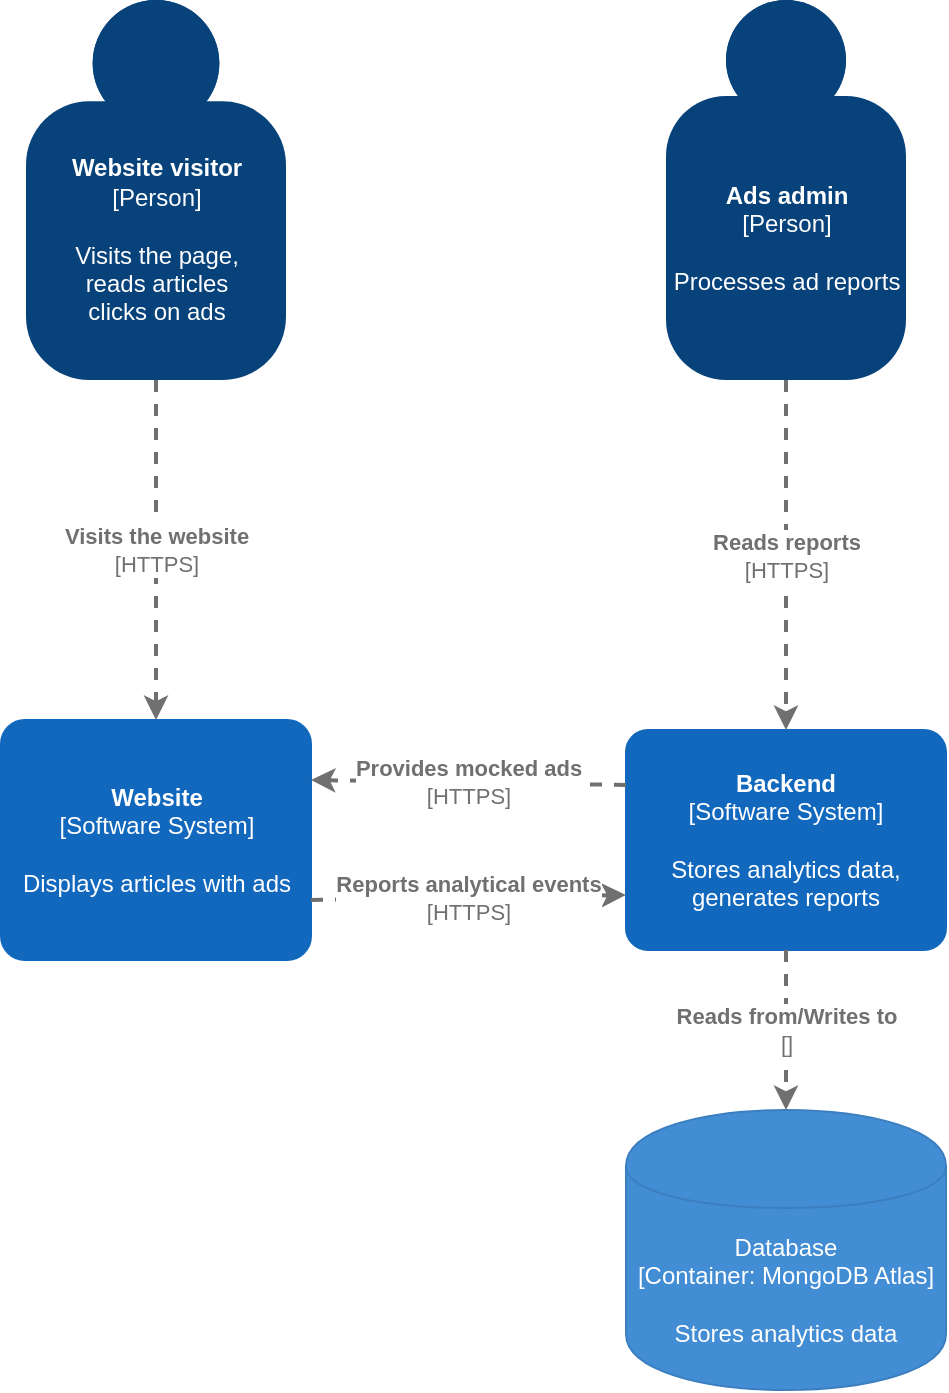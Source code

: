 <mxfile version="13.7.9" type="device"><diagram id="b-4XpC70Nc-NAZqOHKCA" name="Page-1"><mxGraphModel dx="1106" dy="830" grid="1" gridSize="10" guides="1" tooltips="1" connect="1" arrows="1" fold="1" page="1" pageScale="1" pageWidth="2336" pageHeight="1654" math="0" shadow="0"><root><mxCell id="0"/><mxCell id="1" parent="0"/><object placeholders="1" c4Name="Website visitor" c4Type="Person" c4Description="Visits the page,&#10;reads articles&#10;clicks on ads" label="&lt;b&gt;%c4Name%&lt;/b&gt;&lt;div&gt;[%c4Type%]&lt;/div&gt;&lt;br&gt;&lt;div&gt;%c4Description%&lt;/div&gt;" id="7wLgNgCKOOBX-HzwZnqW-1"><mxCell style="html=1;dashed=0;whitespace=wrap;fillColor=#08427b;strokeColor=none;fontColor=#ffffff;shape=mxgraph.c4.person;align=center;metaEdit=1;points=[[0.5,0,0],[1,0.5,0],[1,0.75,0],[0.75,1,0],[0.5,1,0],[0.25,1,0],[0,0.75,0],[0,0.5,0]];metaData={&quot;c4Type&quot;:{&quot;editable&quot;:false}};" parent="1" vertex="1"><mxGeometry x="380" y="120" width="130" height="190" as="geometry"/></mxCell></object><object placeholders="1" c4Name="Ads admin" c4Type="Person" c4Description="Processes ad reports" label="&lt;b&gt;%c4Name%&lt;/b&gt;&lt;div&gt;[%c4Type%]&lt;/div&gt;&lt;br&gt;&lt;div&gt;%c4Description%&lt;/div&gt;" id="7wLgNgCKOOBX-HzwZnqW-3"><mxCell style="html=1;dashed=0;whitespace=wrap;fillColor=#08427b;strokeColor=none;fontColor=#ffffff;shape=mxgraph.c4.person;align=center;metaEdit=1;points=[[0.5,0,0],[1,0.5,0],[1,0.75,0],[0.75,1,0],[0.5,1,0],[0.25,1,0],[0,0.75,0],[0,0.5,0]];metaData={&quot;c4Type&quot;:{&quot;editable&quot;:false}};" parent="1" vertex="1"><mxGeometry x="700" y="120" width="120" height="190" as="geometry"/></mxCell></object><object placeholders="1" c4Name="Website" c4Type="Software System" c4Description="Displays articles with ads" label="&lt;b&gt;%c4Name%&lt;/b&gt;&lt;div&gt;[%c4Type%]&lt;/div&gt;&lt;br&gt;&lt;div&gt;%c4Description%&lt;/div&gt;" id="7wLgNgCKOOBX-HzwZnqW-4"><mxCell style="rounded=1;whiteSpace=wrap;html=1;labelBackgroundColor=none;fillColor=#1168BD;fontColor=#ffffff;align=center;arcSize=10;strokeColor=#1168BD;metaEdit=1;metaData={&quot;c4Type&quot;:{&quot;editable&quot;:false}};points=[[0.25,0,0],[0.5,0,0],[0.75,0,0],[1,0.25,0],[1,0.5,0],[1,0.75,0],[0.75,1,0],[0.5,1,0],[0.25,1,0],[0,0.75,0],[0,0.5,0],[0,0.25,0]];" parent="1" vertex="1"><mxGeometry x="367.5" y="480" width="155" height="120" as="geometry"/></mxCell></object><object placeholders="1" c4Name="Backend" c4Type="Software System" c4Description="Stores analytics data,&#10;generates reports" label="&lt;b&gt;%c4Name%&lt;/b&gt;&lt;div&gt;[%c4Type%]&lt;/div&gt;&lt;br&gt;&lt;div&gt;%c4Description%&lt;/div&gt;" id="7wLgNgCKOOBX-HzwZnqW-5"><mxCell style="rounded=1;whiteSpace=wrap;html=1;labelBackgroundColor=none;align=center;arcSize=10;metaEdit=1;metaData={&quot;c4Type&quot;:{&quot;editable&quot;:false}};points=[[0.25,0,0],[0.5,0,0],[0.75,0,0],[1,0.25,0],[1,0.5,0],[1,0.75,0],[0.75,1,0],[0.5,1,0],[0.25,1,0],[0,0.75,0],[0,0.5,0],[0,0.25,0]];fontColor=#ffffff;fillColor=#1168BD;strokeColor=#1168BD;" parent="1" vertex="1"><mxGeometry x="680" y="485" width="160" height="110.0" as="geometry"/></mxCell></object><object placeholders="1" c4Type="Database" c4Technology="MongoDB Atlas" c4Description="Stores analytics data" label="%c4Type%&lt;div&gt;[Container:&amp;nbsp;%c4Technology%]&lt;/div&gt;&lt;br&gt;&lt;div&gt;%c4Description%&lt;/div&gt;" id="7wLgNgCKOOBX-HzwZnqW-6"><mxCell style="shape=cylinder;whiteSpace=wrap;html=1;boundedLbl=1;rounded=0;labelBackgroundColor=none;fillColor=#438DD5;fontSize=12;fontColor=#ffffff;align=center;strokeColor=#3C7FC0;metaEdit=1;points=[[0.5,0,0],[1,0.25,0],[1,0.5,0],[1,0.75,0],[0.5,1,0],[0,0.75,0],[0,0.5,0],[0,0.25,0]];metaData={&quot;c4Type&quot;:{&quot;editable&quot;:false}};" parent="1" vertex="1"><mxGeometry x="680" y="675" width="160" height="140" as="geometry"/></mxCell></object><object placeholders="1" c4Type="Relationship" c4Technology="" c4Description="Reads from/Writes to" label="&lt;div style=&quot;text-align: left&quot;&gt;&lt;div style=&quot;text-align: center&quot;&gt;&lt;b&gt;%c4Description%&lt;/b&gt;&lt;/div&gt;&lt;div style=&quot;text-align: center&quot;&gt;[%c4Technology%]&lt;/div&gt;&lt;/div&gt;" id="7wLgNgCKOOBX-HzwZnqW-9"><mxCell style="edgeStyle=none;rounded=0;html=1;entryX=0.5;entryY=0;jettySize=auto;orthogonalLoop=1;strokeColor=#707070;strokeWidth=2;fontColor=#707070;jumpStyle=none;dashed=1;metaEdit=1;metaData={&quot;c4Type&quot;:{&quot;editable&quot;:false}};entryDx=0;entryDy=0;entryPerimeter=0;" parent="1" source="7wLgNgCKOOBX-HzwZnqW-5" target="7wLgNgCKOOBX-HzwZnqW-6" edge="1"><mxGeometry width="160" relative="1" as="geometry"><mxPoint x="530" y="750" as="sourcePoint"/><mxPoint x="700" y="610" as="targetPoint"/></mxGeometry></mxCell></object><object placeholders="1" c4Type="Relationship" c4Technology="HTTPS" c4Description="Visits the website" label="&lt;div style=&quot;text-align: left&quot;&gt;&lt;div style=&quot;text-align: center&quot;&gt;&lt;b&gt;%c4Description%&lt;/b&gt;&lt;/div&gt;&lt;div style=&quot;text-align: center&quot;&gt;[%c4Technology%]&lt;/div&gt;&lt;/div&gt;" id="7wLgNgCKOOBX-HzwZnqW-10"><mxCell style="edgeStyle=none;rounded=0;html=1;entryX=0.5;entryY=0;jettySize=auto;orthogonalLoop=1;strokeColor=#707070;strokeWidth=2;fontColor=#707070;jumpStyle=none;dashed=1;metaEdit=1;metaData={&quot;c4Type&quot;:{&quot;editable&quot;:false}};exitX=0.5;exitY=1;exitDx=0;exitDy=0;exitPerimeter=0;entryDx=0;entryDy=0;entryPerimeter=0;" parent="1" source="7wLgNgCKOOBX-HzwZnqW-1" target="7wLgNgCKOOBX-HzwZnqW-4" edge="1"><mxGeometry width="160" relative="1" as="geometry"><mxPoint x="480" y="420" as="sourcePoint"/><mxPoint x="640" y="420" as="targetPoint"/></mxGeometry></mxCell></object><object placeholders="1" c4Type="Relationship" c4Technology="HTTPS" c4Description="Reports analytical events" label="&lt;div style=&quot;text-align: left&quot;&gt;&lt;div style=&quot;text-align: center&quot;&gt;&lt;b&gt;%c4Description%&lt;/b&gt;&lt;/div&gt;&lt;div style=&quot;text-align: center&quot;&gt;[%c4Technology%]&lt;/div&gt;&lt;/div&gt;" id="7wLgNgCKOOBX-HzwZnqW-11"><mxCell style="edgeStyle=none;rounded=0;html=1;entryX=0;entryY=0.75;jettySize=auto;orthogonalLoop=1;strokeColor=#707070;strokeWidth=2;fontColor=#707070;jumpStyle=none;dashed=1;metaEdit=1;metaData={&quot;c4Type&quot;:{&quot;editable&quot;:false}};exitX=1;exitY=0.75;exitDx=0;exitDy=0;exitPerimeter=0;entryDx=0;entryDy=0;entryPerimeter=0;" parent="1" source="7wLgNgCKOOBX-HzwZnqW-4" target="7wLgNgCKOOBX-HzwZnqW-5" edge="1"><mxGeometry width="160" relative="1" as="geometry"><mxPoint x="520" y="540" as="sourcePoint"/><mxPoint x="680" y="540" as="targetPoint"/></mxGeometry></mxCell></object><object placeholders="1" c4Type="Relationship" c4Technology="HTTPS" c4Description="Provides mocked ads" label="&lt;div style=&quot;text-align: left&quot;&gt;&lt;div style=&quot;text-align: center&quot;&gt;&lt;b&gt;%c4Description%&lt;/b&gt;&lt;/div&gt;&lt;div style=&quot;text-align: center&quot;&gt;[%c4Technology%]&lt;/div&gt;&lt;/div&gt;" id="7wLgNgCKOOBX-HzwZnqW-12"><mxCell style="edgeStyle=none;rounded=0;html=1;entryX=1;entryY=0.25;jettySize=auto;orthogonalLoop=1;strokeColor=#707070;strokeWidth=2;fontColor=#707070;jumpStyle=none;dashed=1;metaEdit=1;metaData={&quot;c4Type&quot;:{&quot;editable&quot;:false}};exitX=0;exitY=0.25;exitDx=0;exitDy=0;exitPerimeter=0;entryDx=0;entryDy=0;entryPerimeter=0;" parent="1" source="7wLgNgCKOOBX-HzwZnqW-5" target="7wLgNgCKOOBX-HzwZnqW-4" edge="1"><mxGeometry width="160" relative="1" as="geometry"><mxPoint x="550" y="420" as="sourcePoint"/><mxPoint x="710" y="420" as="targetPoint"/></mxGeometry></mxCell></object><object placeholders="1" c4Type="Relationship" c4Technology="HTTPS" c4Description="Reads reports" label="&lt;div style=&quot;text-align: left&quot;&gt;&lt;div style=&quot;text-align: center&quot;&gt;&lt;b&gt;%c4Description%&lt;/b&gt;&lt;/div&gt;&lt;div style=&quot;text-align: center&quot;&gt;[%c4Technology%]&lt;/div&gt;&lt;/div&gt;" id="7wLgNgCKOOBX-HzwZnqW-13"><mxCell style="edgeStyle=none;rounded=0;html=1;entryX=0.5;entryY=0;jettySize=auto;orthogonalLoop=1;strokeColor=#707070;strokeWidth=2;fontColor=#707070;jumpStyle=none;dashed=1;metaEdit=1;metaData={&quot;c4Type&quot;:{&quot;editable&quot;:false}};exitX=0.5;exitY=1;exitDx=0;exitDy=0;exitPerimeter=0;entryDx=0;entryDy=0;entryPerimeter=0;" parent="1" source="7wLgNgCKOOBX-HzwZnqW-3" target="7wLgNgCKOOBX-HzwZnqW-5" edge="1"><mxGeometry width="160" relative="1" as="geometry"><mxPoint x="800" y="350" as="sourcePoint"/><mxPoint x="960" y="350" as="targetPoint"/></mxGeometry></mxCell></object></root></mxGraphModel></diagram></mxfile>